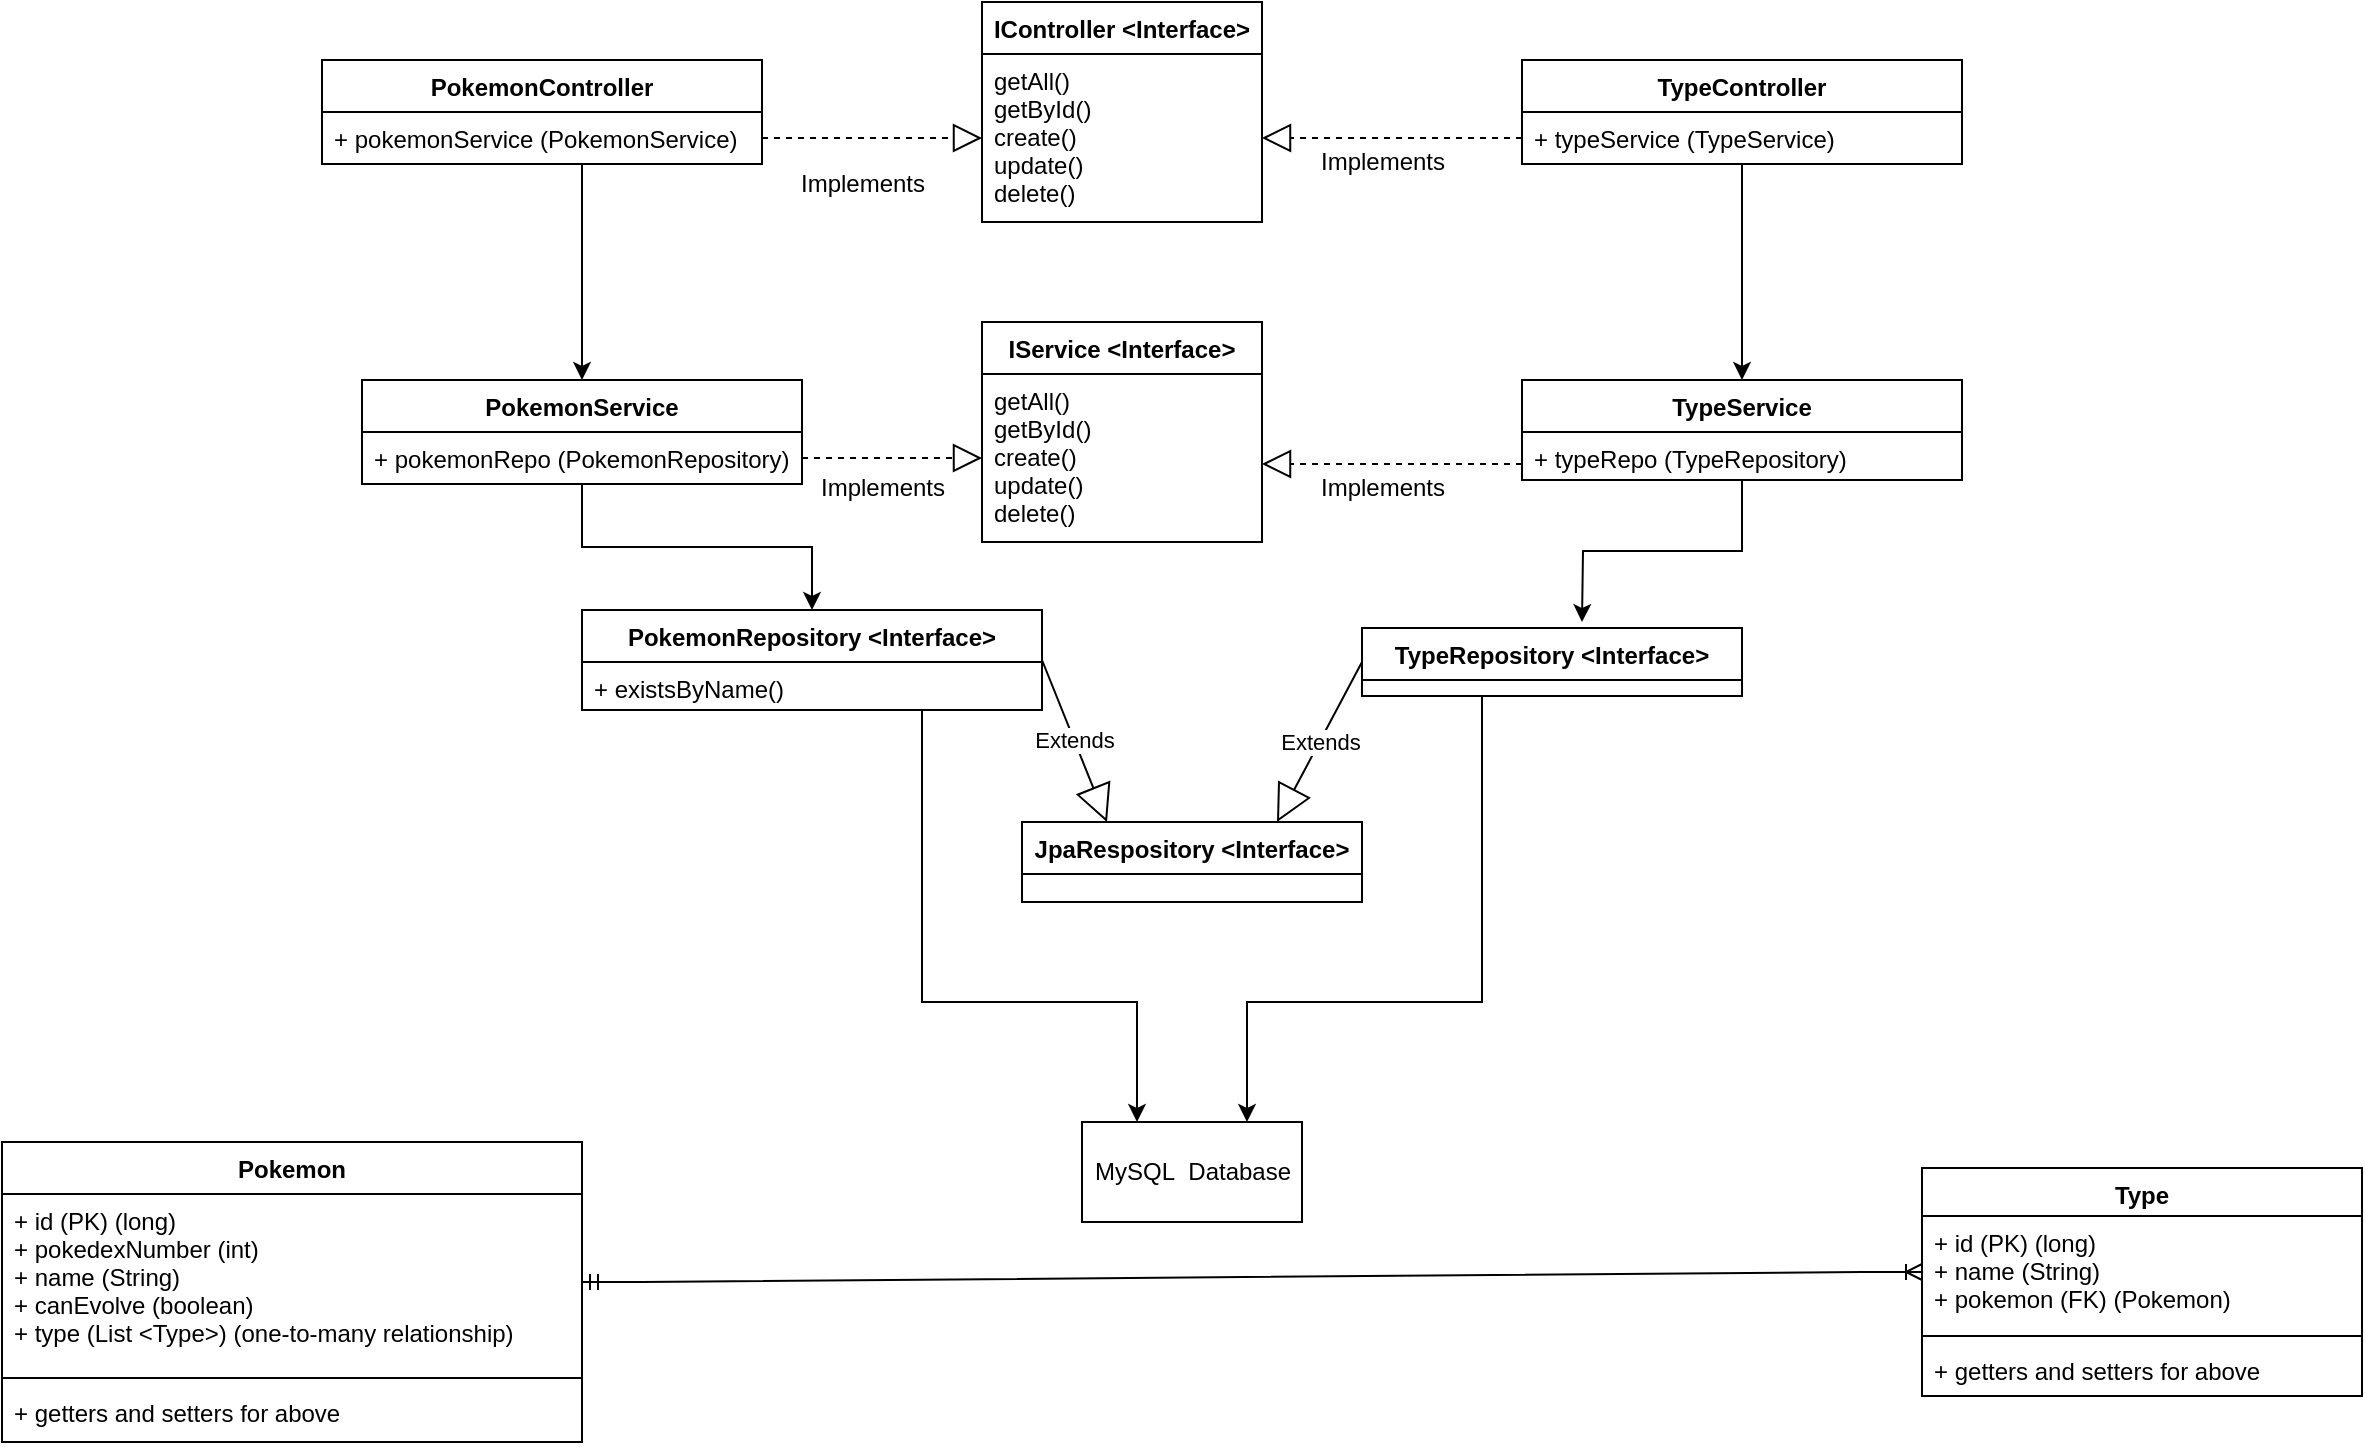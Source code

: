 <mxfile version="16.5.3" type="device"><diagram id="yzRSP6YmrocRYvlq-nJw" name="Page-1"><mxGraphModel dx="2169" dy="745" grid="1" gridSize="10" guides="1" tooltips="1" connect="1" arrows="1" fold="1" page="1" pageScale="1" pageWidth="850" pageHeight="1100" math="0" shadow="0"><root><mxCell id="0"/><mxCell id="1" parent="0"/><mxCell id="e2wKGUW4EAfRhKsD-s9Z-1" value="Pokemon" style="swimlane;fontStyle=1;align=center;verticalAlign=top;childLayout=stackLayout;horizontal=1;startSize=26;horizontalStack=0;resizeParent=1;resizeParentMax=0;resizeLast=0;collapsible=1;marginBottom=0;" parent="1" vertex="1"><mxGeometry x="-150" y="640" width="290" height="150" as="geometry"/></mxCell><mxCell id="e2wKGUW4EAfRhKsD-s9Z-2" value="+ id (PK) (long)&#10;+ pokedexNumber (int)&#10;+ name (String)&#10;+ canEvolve (boolean)&#10;+ type (List &lt;Type&gt;) (one-to-many relationship)&#10;" style="text;strokeColor=none;fillColor=none;align=left;verticalAlign=top;spacingLeft=4;spacingRight=4;overflow=hidden;rotatable=0;points=[[0,0.5],[1,0.5]];portConstraint=eastwest;" parent="e2wKGUW4EAfRhKsD-s9Z-1" vertex="1"><mxGeometry y="26" width="290" height="88" as="geometry"/></mxCell><mxCell id="e2wKGUW4EAfRhKsD-s9Z-3" value="" style="line;strokeWidth=1;fillColor=none;align=left;verticalAlign=middle;spacingTop=-1;spacingLeft=3;spacingRight=3;rotatable=0;labelPosition=right;points=[];portConstraint=eastwest;" parent="e2wKGUW4EAfRhKsD-s9Z-1" vertex="1"><mxGeometry y="114" width="290" height="8" as="geometry"/></mxCell><mxCell id="e2wKGUW4EAfRhKsD-s9Z-4" value="+ getters and setters for above&#10;" style="text;strokeColor=none;fillColor=none;align=left;verticalAlign=top;spacingLeft=4;spacingRight=4;overflow=hidden;rotatable=0;points=[[0,0.5],[1,0.5]];portConstraint=eastwest;" parent="e2wKGUW4EAfRhKsD-s9Z-1" vertex="1"><mxGeometry y="122" width="290" height="28" as="geometry"/></mxCell><mxCell id="e2wKGUW4EAfRhKsD-s9Z-6" value="Type" style="swimlane;fontStyle=1;align=center;verticalAlign=top;childLayout=stackLayout;horizontal=1;startSize=24;horizontalStack=0;resizeParent=1;resizeParentMax=0;resizeLast=0;collapsible=1;marginBottom=0;" parent="1" vertex="1"><mxGeometry x="810" y="653" width="220" height="114" as="geometry"/></mxCell><mxCell id="e2wKGUW4EAfRhKsD-s9Z-7" value="+ id (PK) (long) &#10;+ name (String)&#10;+ pokemon (FK) (Pokemon)" style="text;strokeColor=none;fillColor=none;align=left;verticalAlign=top;spacingLeft=4;spacingRight=4;overflow=hidden;rotatable=0;points=[[0,0.5],[1,0.5]];portConstraint=eastwest;" parent="e2wKGUW4EAfRhKsD-s9Z-6" vertex="1"><mxGeometry y="24" width="220" height="56" as="geometry"/></mxCell><mxCell id="e2wKGUW4EAfRhKsD-s9Z-8" value="" style="line;strokeWidth=1;fillColor=none;align=left;verticalAlign=middle;spacingTop=-1;spacingLeft=3;spacingRight=3;rotatable=0;labelPosition=right;points=[];portConstraint=eastwest;" parent="e2wKGUW4EAfRhKsD-s9Z-6" vertex="1"><mxGeometry y="80" width="220" height="8" as="geometry"/></mxCell><mxCell id="e2wKGUW4EAfRhKsD-s9Z-9" value="+ getters and setters for above" style="text;strokeColor=none;fillColor=none;align=left;verticalAlign=top;spacingLeft=4;spacingRight=4;overflow=hidden;rotatable=0;points=[[0,0.5],[1,0.5]];portConstraint=eastwest;" parent="e2wKGUW4EAfRhKsD-s9Z-6" vertex="1"><mxGeometry y="88" width="220" height="26" as="geometry"/></mxCell><mxCell id="UzPpO_r-GSY13O1dXASJ-10" value="IController &lt;Interface&gt;" style="swimlane;fontStyle=1;childLayout=stackLayout;horizontal=1;startSize=26;fillColor=none;horizontalStack=0;resizeParent=1;resizeParentMax=0;resizeLast=0;collapsible=1;marginBottom=0;" parent="1" vertex="1"><mxGeometry x="340" y="70" width="140" height="110" as="geometry"/></mxCell><mxCell id="UzPpO_r-GSY13O1dXASJ-11" value="getAll()&#10;getById()&#10;create()&#10;update()&#10;delete()" style="text;strokeColor=none;fillColor=none;align=left;verticalAlign=top;spacingLeft=4;spacingRight=4;overflow=hidden;rotatable=0;points=[[0,0.5],[1,0.5]];portConstraint=eastwest;" parent="UzPpO_r-GSY13O1dXASJ-10" vertex="1"><mxGeometry y="26" width="140" height="84" as="geometry"/></mxCell><mxCell id="iTJ639AvdHpm9r_emf84-21" style="edgeStyle=orthogonalEdgeStyle;rounded=0;orthogonalLoop=1;jettySize=auto;html=1;" edge="1" parent="1" source="UzPpO_r-GSY13O1dXASJ-14" target="UzPpO_r-GSY13O1dXASJ-33"><mxGeometry relative="1" as="geometry"><Array as="points"><mxPoint x="140" y="180"/><mxPoint x="140" y="180"/></Array></mxGeometry></mxCell><mxCell id="UzPpO_r-GSY13O1dXASJ-14" value="PokemonController" style="swimlane;fontStyle=1;align=center;verticalAlign=top;childLayout=stackLayout;horizontal=1;startSize=26;horizontalStack=0;resizeParent=1;resizeParentMax=0;resizeLast=0;collapsible=1;marginBottom=0;" parent="1" vertex="1"><mxGeometry x="10" y="99" width="220" height="52" as="geometry"/></mxCell><mxCell id="UzPpO_r-GSY13O1dXASJ-15" value="+ pokemonService (PokemonService)" style="text;strokeColor=none;fillColor=none;align=left;verticalAlign=top;spacingLeft=4;spacingRight=4;overflow=hidden;rotatable=0;points=[[0,0.5],[1,0.5]];portConstraint=eastwest;" parent="UzPpO_r-GSY13O1dXASJ-14" vertex="1"><mxGeometry y="26" width="220" height="26" as="geometry"/></mxCell><mxCell id="UzPpO_r-GSY13O1dXASJ-20" value="" style="endArrow=block;dashed=1;endFill=0;endSize=12;html=1;rounded=0;exitX=1;exitY=0.5;exitDx=0;exitDy=0;entryX=0;entryY=0.5;entryDx=0;entryDy=0;" parent="1" source="UzPpO_r-GSY13O1dXASJ-15" target="UzPpO_r-GSY13O1dXASJ-11" edge="1"><mxGeometry width="160" relative="1" as="geometry"><mxPoint x="290" y="280" as="sourcePoint"/><mxPoint x="450" y="280" as="targetPoint"/></mxGeometry></mxCell><mxCell id="UzPpO_r-GSY13O1dXASJ-21" value="Implements" style="text;html=1;align=center;verticalAlign=middle;resizable=0;points=[];autosize=1;strokeColor=none;fillColor=none;rotation=0;" parent="1" vertex="1"><mxGeometry x="240" y="151" width="80" height="20" as="geometry"/></mxCell><mxCell id="iTJ639AvdHpm9r_emf84-22" style="edgeStyle=orthogonalEdgeStyle;rounded=0;orthogonalLoop=1;jettySize=auto;html=1;" edge="1" parent="1" source="UzPpO_r-GSY13O1dXASJ-25" target="UzPpO_r-GSY13O1dXASJ-35"><mxGeometry relative="1" as="geometry"/></mxCell><mxCell id="UzPpO_r-GSY13O1dXASJ-25" value="TypeController" style="swimlane;fontStyle=1;align=center;verticalAlign=top;childLayout=stackLayout;horizontal=1;startSize=26;horizontalStack=0;resizeParent=1;resizeParentMax=0;resizeLast=0;collapsible=1;marginBottom=0;" parent="1" vertex="1"><mxGeometry x="610" y="99" width="220" height="52" as="geometry"/></mxCell><mxCell id="UzPpO_r-GSY13O1dXASJ-26" value="+ typeService (TypeService)" style="text;strokeColor=none;fillColor=none;align=left;verticalAlign=top;spacingLeft=4;spacingRight=4;overflow=hidden;rotatable=0;points=[[0,0.5],[1,0.5]];portConstraint=eastwest;" parent="UzPpO_r-GSY13O1dXASJ-25" vertex="1"><mxGeometry y="26" width="220" height="26" as="geometry"/></mxCell><mxCell id="UzPpO_r-GSY13O1dXASJ-27" value="" style="endArrow=block;dashed=1;endFill=0;endSize=12;html=1;rounded=0;exitX=0;exitY=0.5;exitDx=0;exitDy=0;entryX=1;entryY=0.5;entryDx=0;entryDy=0;" parent="1" source="UzPpO_r-GSY13O1dXASJ-26" target="UzPpO_r-GSY13O1dXASJ-11" edge="1"><mxGeometry width="160" relative="1" as="geometry"><mxPoint x="590" y="210" as="sourcePoint"/><mxPoint x="710" y="138" as="targetPoint"/></mxGeometry></mxCell><mxCell id="UzPpO_r-GSY13O1dXASJ-28" value="Implements" style="text;html=1;align=center;verticalAlign=middle;resizable=0;points=[];autosize=1;strokeColor=none;fillColor=none;rotation=0;" parent="1" vertex="1"><mxGeometry x="500" y="140" width="80" height="20" as="geometry"/></mxCell><mxCell id="UzPpO_r-GSY13O1dXASJ-29" value="IService &lt;Interface&gt;" style="swimlane;fontStyle=1;childLayout=stackLayout;horizontal=1;startSize=26;fillColor=none;horizontalStack=0;resizeParent=1;resizeParentMax=0;resizeLast=0;collapsible=1;marginBottom=0;" parent="1" vertex="1"><mxGeometry x="340" y="230" width="140" height="110" as="geometry"/></mxCell><mxCell id="UzPpO_r-GSY13O1dXASJ-31" value="getAll()&#10;getById()&#10;create()&#10;update()&#10;delete()" style="text;strokeColor=none;fillColor=none;align=left;verticalAlign=top;spacingLeft=4;spacingRight=4;overflow=hidden;rotatable=0;points=[[0,0.5],[1,0.5]];portConstraint=eastwest;" parent="UzPpO_r-GSY13O1dXASJ-29" vertex="1"><mxGeometry y="26" width="140" height="84" as="geometry"/></mxCell><mxCell id="iTJ639AvdHpm9r_emf84-23" style="edgeStyle=orthogonalEdgeStyle;rounded=0;orthogonalLoop=1;jettySize=auto;html=1;" edge="1" parent="1" source="UzPpO_r-GSY13O1dXASJ-33" target="iTJ639AvdHpm9r_emf84-1"><mxGeometry relative="1" as="geometry"/></mxCell><mxCell id="UzPpO_r-GSY13O1dXASJ-33" value="PokemonService" style="swimlane;fontStyle=1;align=center;verticalAlign=top;childLayout=stackLayout;horizontal=1;startSize=26;horizontalStack=0;resizeParent=1;resizeParentMax=0;resizeLast=0;collapsible=1;marginBottom=0;" parent="1" vertex="1"><mxGeometry x="30" y="259" width="220" height="52" as="geometry"/></mxCell><mxCell id="UzPpO_r-GSY13O1dXASJ-34" value="+ pokemonRepo (PokemonRepository)" style="text;strokeColor=none;fillColor=none;align=left;verticalAlign=top;spacingLeft=4;spacingRight=4;overflow=hidden;rotatable=0;points=[[0,0.5],[1,0.5]];portConstraint=eastwest;" parent="UzPpO_r-GSY13O1dXASJ-33" vertex="1"><mxGeometry y="26" width="220" height="26" as="geometry"/></mxCell><mxCell id="iTJ639AvdHpm9r_emf84-20" style="edgeStyle=orthogonalEdgeStyle;rounded=0;orthogonalLoop=1;jettySize=auto;html=1;" edge="1" parent="1" source="UzPpO_r-GSY13O1dXASJ-35"><mxGeometry relative="1" as="geometry"><mxPoint x="640" y="380" as="targetPoint"/></mxGeometry></mxCell><mxCell id="UzPpO_r-GSY13O1dXASJ-35" value="TypeService" style="swimlane;fontStyle=1;align=center;verticalAlign=top;childLayout=stackLayout;horizontal=1;startSize=26;horizontalStack=0;resizeParent=1;resizeParentMax=0;resizeLast=0;collapsible=1;marginBottom=0;" parent="1" vertex="1"><mxGeometry x="610" y="259" width="220" height="50" as="geometry"/></mxCell><mxCell id="UzPpO_r-GSY13O1dXASJ-36" value="+ typeRepo (TypeRepository)" style="text;strokeColor=none;fillColor=none;align=left;verticalAlign=top;spacingLeft=4;spacingRight=4;overflow=hidden;rotatable=0;points=[[0,0.5],[1,0.5]];portConstraint=eastwest;" parent="UzPpO_r-GSY13O1dXASJ-35" vertex="1"><mxGeometry y="26" width="220" height="24" as="geometry"/></mxCell><mxCell id="UzPpO_r-GSY13O1dXASJ-49" value="" style="endArrow=block;dashed=1;endFill=0;endSize=12;html=1;rounded=0;entryX=0;entryY=0.5;entryDx=0;entryDy=0;exitX=1;exitY=0.5;exitDx=0;exitDy=0;" parent="1" source="UzPpO_r-GSY13O1dXASJ-34" target="UzPpO_r-GSY13O1dXASJ-31" edge="1"><mxGeometry width="160" relative="1" as="geometry"><mxPoint x="260" y="290" as="sourcePoint"/><mxPoint x="350" y="290" as="targetPoint"/></mxGeometry></mxCell><mxCell id="UzPpO_r-GSY13O1dXASJ-50" value="Implements" style="text;html=1;align=center;verticalAlign=middle;resizable=0;points=[];autosize=1;strokeColor=none;fillColor=none;rotation=0;" parent="1" vertex="1"><mxGeometry x="250" y="303" width="80" height="20" as="geometry"/></mxCell><mxCell id="UzPpO_r-GSY13O1dXASJ-51" value="" style="endArrow=block;dashed=1;endFill=0;endSize=12;html=1;rounded=0;exitX=0;exitY=0.5;exitDx=0;exitDy=0;entryX=1;entryY=0.5;entryDx=0;entryDy=0;" parent="1" edge="1"><mxGeometry width="160" relative="1" as="geometry"><mxPoint x="610" y="301" as="sourcePoint"/><mxPoint x="480" y="301" as="targetPoint"/></mxGeometry></mxCell><mxCell id="UzPpO_r-GSY13O1dXASJ-52" value="Implements" style="text;html=1;align=center;verticalAlign=middle;resizable=0;points=[];autosize=1;strokeColor=none;fillColor=none;rotation=0;" parent="1" vertex="1"><mxGeometry x="500" y="303" width="80" height="20" as="geometry"/></mxCell><mxCell id="iTJ639AvdHpm9r_emf84-27" style="edgeStyle=orthogonalEdgeStyle;rounded=0;orthogonalLoop=1;jettySize=auto;html=1;entryX=0.25;entryY=0;entryDx=0;entryDy=0;" edge="1" parent="1" source="iTJ639AvdHpm9r_emf84-1" target="iTJ639AvdHpm9r_emf84-15"><mxGeometry relative="1" as="geometry"><Array as="points"><mxPoint x="310" y="570"/><mxPoint x="418" y="570"/></Array></mxGeometry></mxCell><mxCell id="iTJ639AvdHpm9r_emf84-1" value="PokemonRepository &lt;Interface&gt;" style="swimlane;fontStyle=1;align=center;verticalAlign=top;childLayout=stackLayout;horizontal=1;startSize=26;horizontalStack=0;resizeParent=1;resizeParentMax=0;resizeLast=0;collapsible=1;marginBottom=0;" vertex="1" parent="1"><mxGeometry x="140" y="374" width="230" height="50" as="geometry"/></mxCell><mxCell id="iTJ639AvdHpm9r_emf84-4" value="+ existsByName()" style="text;strokeColor=none;fillColor=none;align=left;verticalAlign=top;spacingLeft=4;spacingRight=4;overflow=hidden;rotatable=0;points=[[0,0.5],[1,0.5]];portConstraint=eastwest;" vertex="1" parent="iTJ639AvdHpm9r_emf84-1"><mxGeometry y="26" width="230" height="24" as="geometry"/></mxCell><mxCell id="iTJ639AvdHpm9r_emf84-26" style="edgeStyle=orthogonalEdgeStyle;rounded=0;orthogonalLoop=1;jettySize=auto;html=1;entryX=0.75;entryY=0;entryDx=0;entryDy=0;" edge="1" parent="1" source="iTJ639AvdHpm9r_emf84-5" target="iTJ639AvdHpm9r_emf84-15"><mxGeometry relative="1" as="geometry"><Array as="points"><mxPoint x="590" y="570"/><mxPoint x="473" y="570"/></Array></mxGeometry></mxCell><mxCell id="iTJ639AvdHpm9r_emf84-5" value="TypeRepository &lt;Interface&gt;" style="swimlane;fontStyle=1;align=center;verticalAlign=top;childLayout=stackLayout;horizontal=1;startSize=26;horizontalStack=0;resizeParent=1;resizeParentMax=0;resizeLast=0;collapsible=1;marginBottom=0;" vertex="1" parent="1"><mxGeometry x="530" y="383" width="190" height="34" as="geometry"/></mxCell><mxCell id="iTJ639AvdHpm9r_emf84-9" value="JpaRespository &lt;Interface&gt;" style="swimlane;fontStyle=1;childLayout=stackLayout;horizontal=1;startSize=26;fillColor=none;horizontalStack=0;resizeParent=1;resizeParentMax=0;resizeLast=0;collapsible=1;marginBottom=0;" vertex="1" parent="1"><mxGeometry x="360" y="480" width="170" height="40" as="geometry"/></mxCell><mxCell id="iTJ639AvdHpm9r_emf84-12" value="Extends" style="endArrow=block;endSize=16;endFill=0;html=1;rounded=0;entryX=0.75;entryY=0;entryDx=0;entryDy=0;exitX=0;exitY=0.5;exitDx=0;exitDy=0;" edge="1" parent="1" source="iTJ639AvdHpm9r_emf84-5" target="iTJ639AvdHpm9r_emf84-9"><mxGeometry width="160" relative="1" as="geometry"><mxPoint x="340" y="380" as="sourcePoint"/><mxPoint x="500" y="380" as="targetPoint"/></mxGeometry></mxCell><mxCell id="iTJ639AvdHpm9r_emf84-11" value="Extends" style="endArrow=block;endSize=16;endFill=0;html=1;rounded=0;exitX=1;exitY=0.5;exitDx=0;exitDy=0;entryX=0.25;entryY=0;entryDx=0;entryDy=0;" edge="1" parent="1" source="iTJ639AvdHpm9r_emf84-1" target="iTJ639AvdHpm9r_emf84-9"><mxGeometry width="160" relative="1" as="geometry"><mxPoint x="260" y="500" as="sourcePoint"/><mxPoint x="360" y="500" as="targetPoint"/></mxGeometry></mxCell><mxCell id="iTJ639AvdHpm9r_emf84-15" value="MySQL&amp;nbsp; Database" style="html=1;" vertex="1" parent="1"><mxGeometry x="390" y="630" width="110" height="50" as="geometry"/></mxCell><mxCell id="iTJ639AvdHpm9r_emf84-31" value="" style="edgeStyle=entityRelationEdgeStyle;fontSize=12;html=1;endArrow=ERoneToMany;startArrow=ERmandOne;rounded=0;entryX=0;entryY=0.5;entryDx=0;entryDy=0;exitX=1;exitY=0.5;exitDx=0;exitDy=0;" edge="1" parent="1" source="e2wKGUW4EAfRhKsD-s9Z-2" target="e2wKGUW4EAfRhKsD-s9Z-7"><mxGeometry width="100" height="100" relative="1" as="geometry"><mxPoint x="325" y="790" as="sourcePoint"/><mxPoint x="425" y="690" as="targetPoint"/></mxGeometry></mxCell></root></mxGraphModel></diagram></mxfile>